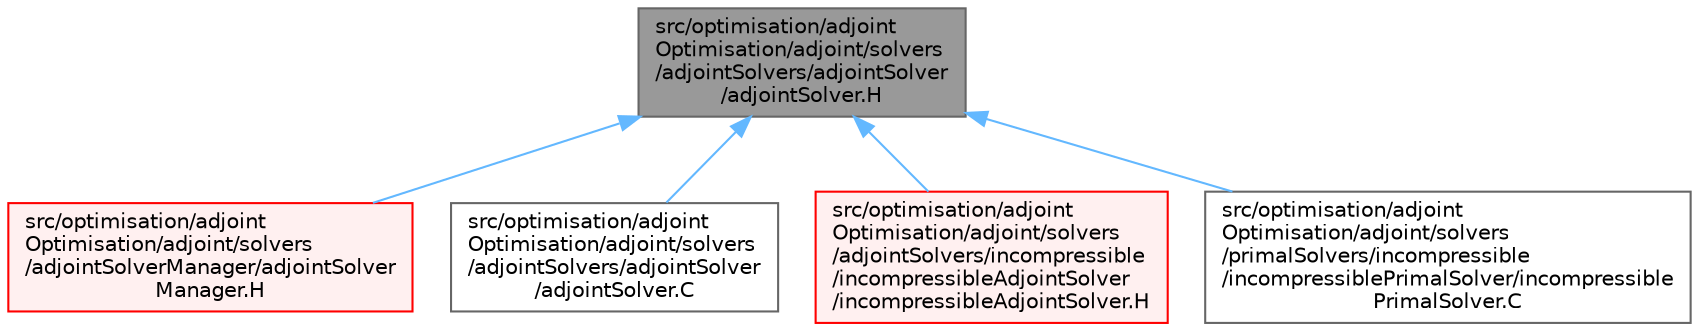 digraph "src/optimisation/adjointOptimisation/adjoint/solvers/adjointSolvers/adjointSolver/adjointSolver.H"
{
 // LATEX_PDF_SIZE
  bgcolor="transparent";
  edge [fontname=Helvetica,fontsize=10,labelfontname=Helvetica,labelfontsize=10];
  node [fontname=Helvetica,fontsize=10,shape=box,height=0.2,width=0.4];
  Node1 [id="Node000001",label="src/optimisation/adjoint\lOptimisation/adjoint/solvers\l/adjointSolvers/adjointSolver\l/adjointSolver.H",height=0.2,width=0.4,color="gray40", fillcolor="grey60", style="filled", fontcolor="black",tooltip=" "];
  Node1 -> Node2 [id="edge1_Node000001_Node000002",dir="back",color="steelblue1",style="solid",tooltip=" "];
  Node2 [id="Node000002",label="src/optimisation/adjoint\lOptimisation/adjoint/solvers\l/adjointSolverManager/adjointSolver\lManager.H",height=0.2,width=0.4,color="red", fillcolor="#FFF0F0", style="filled",URL="$adjointSolverManager_8H.html",tooltip=" "];
  Node1 -> Node15 [id="edge2_Node000001_Node000015",dir="back",color="steelblue1",style="solid",tooltip=" "];
  Node15 [id="Node000015",label="src/optimisation/adjoint\lOptimisation/adjoint/solvers\l/adjointSolvers/adjointSolver\l/adjointSolver.C",height=0.2,width=0.4,color="grey40", fillcolor="white", style="filled",URL="$adjointSolver_8C.html",tooltip=" "];
  Node1 -> Node16 [id="edge3_Node000001_Node000016",dir="back",color="steelblue1",style="solid",tooltip=" "];
  Node16 [id="Node000016",label="src/optimisation/adjoint\lOptimisation/adjoint/solvers\l/adjointSolvers/incompressible\l/incompressibleAdjointSolver\l/incompressibleAdjointSolver.H",height=0.2,width=0.4,color="red", fillcolor="#FFF0F0", style="filled",URL="$incompressibleAdjointSolver_8H.html",tooltip=" "];
  Node1 -> Node29 [id="edge4_Node000001_Node000029",dir="back",color="steelblue1",style="solid",tooltip=" "];
  Node29 [id="Node000029",label="src/optimisation/adjoint\lOptimisation/adjoint/solvers\l/primalSolvers/incompressible\l/incompressiblePrimalSolver/incompressible\lPrimalSolver.C",height=0.2,width=0.4,color="grey40", fillcolor="white", style="filled",URL="$incompressiblePrimalSolver_8C.html",tooltip=" "];
}
